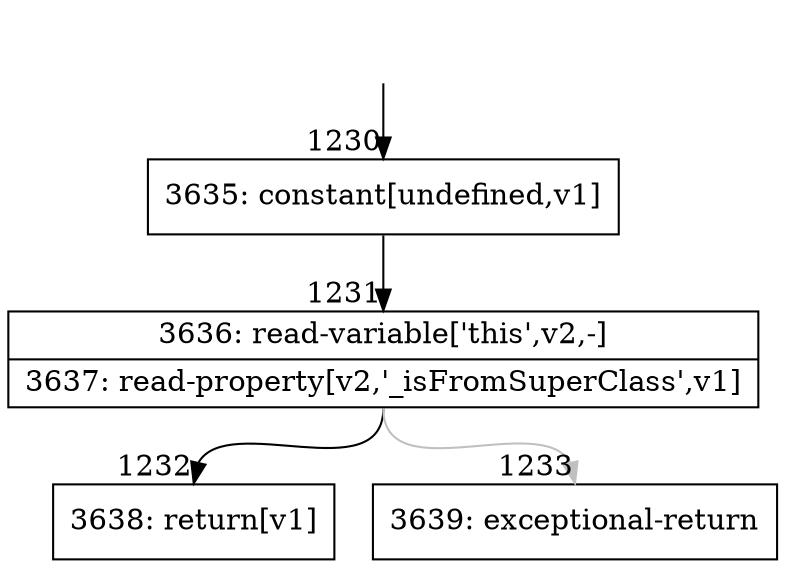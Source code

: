 digraph {
rankdir="TD"
BB_entry148[shape=none,label=""];
BB_entry148 -> BB1230 [tailport=s, headport=n, headlabel="    1230"]
BB1230 [shape=record label="{3635: constant[undefined,v1]}" ] 
BB1230 -> BB1231 [tailport=s, headport=n, headlabel="      1231"]
BB1231 [shape=record label="{3636: read-variable['this',v2,-]|3637: read-property[v2,'_isFromSuperClass',v1]}" ] 
BB1231 -> BB1232 [tailport=s, headport=n, headlabel="      1232"]
BB1231 -> BB1233 [tailport=s, headport=n, color=gray, headlabel="      1233"]
BB1232 [shape=record label="{3638: return[v1]}" ] 
BB1233 [shape=record label="{3639: exceptional-return}" ] 
//#$~ 1393
}
